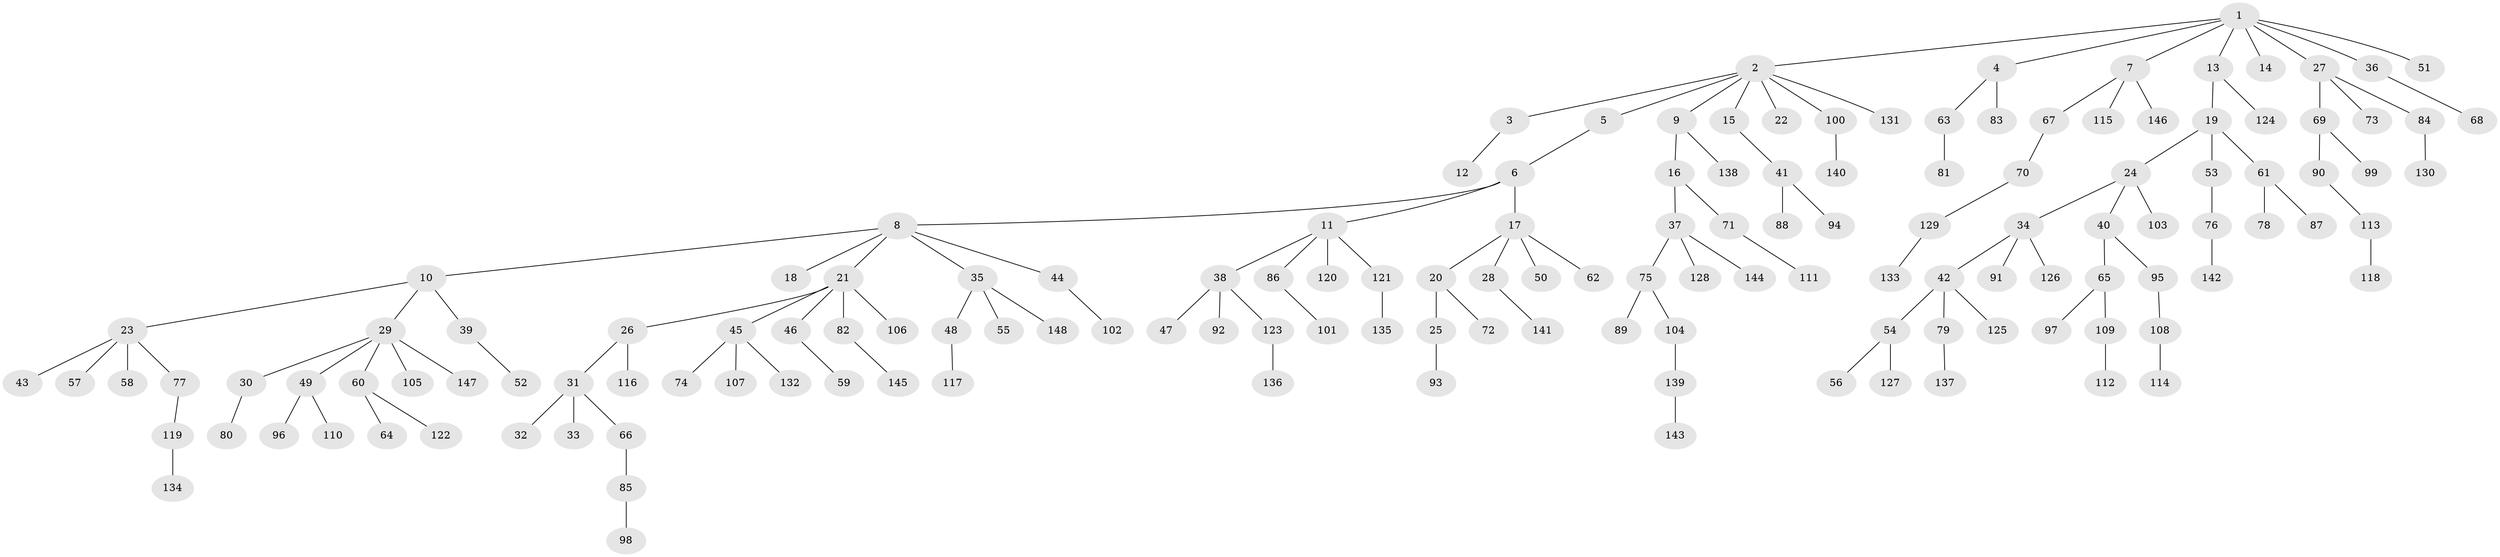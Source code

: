 // Generated by graph-tools (version 1.1) at 2025/15/03/09/25 04:15:24]
// undirected, 148 vertices, 147 edges
graph export_dot {
graph [start="1"]
  node [color=gray90,style=filled];
  1;
  2;
  3;
  4;
  5;
  6;
  7;
  8;
  9;
  10;
  11;
  12;
  13;
  14;
  15;
  16;
  17;
  18;
  19;
  20;
  21;
  22;
  23;
  24;
  25;
  26;
  27;
  28;
  29;
  30;
  31;
  32;
  33;
  34;
  35;
  36;
  37;
  38;
  39;
  40;
  41;
  42;
  43;
  44;
  45;
  46;
  47;
  48;
  49;
  50;
  51;
  52;
  53;
  54;
  55;
  56;
  57;
  58;
  59;
  60;
  61;
  62;
  63;
  64;
  65;
  66;
  67;
  68;
  69;
  70;
  71;
  72;
  73;
  74;
  75;
  76;
  77;
  78;
  79;
  80;
  81;
  82;
  83;
  84;
  85;
  86;
  87;
  88;
  89;
  90;
  91;
  92;
  93;
  94;
  95;
  96;
  97;
  98;
  99;
  100;
  101;
  102;
  103;
  104;
  105;
  106;
  107;
  108;
  109;
  110;
  111;
  112;
  113;
  114;
  115;
  116;
  117;
  118;
  119;
  120;
  121;
  122;
  123;
  124;
  125;
  126;
  127;
  128;
  129;
  130;
  131;
  132;
  133;
  134;
  135;
  136;
  137;
  138;
  139;
  140;
  141;
  142;
  143;
  144;
  145;
  146;
  147;
  148;
  1 -- 2;
  1 -- 4;
  1 -- 7;
  1 -- 13;
  1 -- 14;
  1 -- 27;
  1 -- 36;
  1 -- 51;
  2 -- 3;
  2 -- 5;
  2 -- 9;
  2 -- 15;
  2 -- 22;
  2 -- 100;
  2 -- 131;
  3 -- 12;
  4 -- 63;
  4 -- 83;
  5 -- 6;
  6 -- 8;
  6 -- 11;
  6 -- 17;
  7 -- 67;
  7 -- 115;
  7 -- 146;
  8 -- 10;
  8 -- 18;
  8 -- 21;
  8 -- 35;
  8 -- 44;
  9 -- 16;
  9 -- 138;
  10 -- 23;
  10 -- 29;
  10 -- 39;
  11 -- 38;
  11 -- 86;
  11 -- 120;
  11 -- 121;
  13 -- 19;
  13 -- 124;
  15 -- 41;
  16 -- 37;
  16 -- 71;
  17 -- 20;
  17 -- 28;
  17 -- 50;
  17 -- 62;
  19 -- 24;
  19 -- 53;
  19 -- 61;
  20 -- 25;
  20 -- 72;
  21 -- 26;
  21 -- 45;
  21 -- 46;
  21 -- 82;
  21 -- 106;
  23 -- 43;
  23 -- 57;
  23 -- 58;
  23 -- 77;
  24 -- 34;
  24 -- 40;
  24 -- 103;
  25 -- 93;
  26 -- 31;
  26 -- 116;
  27 -- 69;
  27 -- 73;
  27 -- 84;
  28 -- 141;
  29 -- 30;
  29 -- 49;
  29 -- 60;
  29 -- 105;
  29 -- 147;
  30 -- 80;
  31 -- 32;
  31 -- 33;
  31 -- 66;
  34 -- 42;
  34 -- 91;
  34 -- 126;
  35 -- 48;
  35 -- 55;
  35 -- 148;
  36 -- 68;
  37 -- 75;
  37 -- 128;
  37 -- 144;
  38 -- 47;
  38 -- 92;
  38 -- 123;
  39 -- 52;
  40 -- 65;
  40 -- 95;
  41 -- 88;
  41 -- 94;
  42 -- 54;
  42 -- 79;
  42 -- 125;
  44 -- 102;
  45 -- 74;
  45 -- 107;
  45 -- 132;
  46 -- 59;
  48 -- 117;
  49 -- 96;
  49 -- 110;
  53 -- 76;
  54 -- 56;
  54 -- 127;
  60 -- 64;
  60 -- 122;
  61 -- 78;
  61 -- 87;
  63 -- 81;
  65 -- 97;
  65 -- 109;
  66 -- 85;
  67 -- 70;
  69 -- 90;
  69 -- 99;
  70 -- 129;
  71 -- 111;
  75 -- 89;
  75 -- 104;
  76 -- 142;
  77 -- 119;
  79 -- 137;
  82 -- 145;
  84 -- 130;
  85 -- 98;
  86 -- 101;
  90 -- 113;
  95 -- 108;
  100 -- 140;
  104 -- 139;
  108 -- 114;
  109 -- 112;
  113 -- 118;
  119 -- 134;
  121 -- 135;
  123 -- 136;
  129 -- 133;
  139 -- 143;
}
